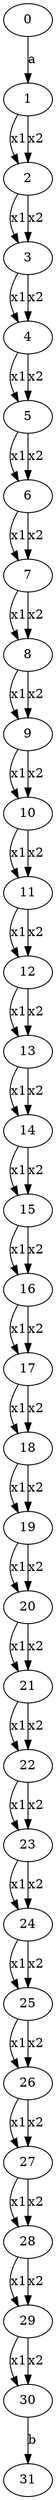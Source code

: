 digraph G {
0;1;2;3;4;5;6;7;8;9;10;11;12;13;14;15;16;17;18;19;20;21;22;23;24;25;26;27;28;29;30;31;
0 -> 1 [label="a"];
1 -> 2 [label="x1"];
1 -> 2 [label="x2"];
2 -> 3 [label="x1"];
2 -> 3 [label="x2"];
3 -> 4 [label="x1"];
3 -> 4 [label="x2"];
4 -> 5 [label="x1"];
4 -> 5 [label="x2"];
5 -> 6 [label="x1"];
5 -> 6 [label="x2"];
6 -> 7 [label="x1"];
6 -> 7 [label="x2"];
7 -> 8 [label="x1"];
7 -> 8 [label="x2"];
8 -> 9 [label="x1"];
8 -> 9 [label="x2"];
9 -> 10 [label="x1"];
9 -> 10 [label="x2"];
10 -> 11 [label="x1"];
10 -> 11 [label="x2"];
11 -> 12 [label="x1"];
11 -> 12 [label="x2"];
12 -> 13 [label="x1"];
12 -> 13 [label="x2"];
13 -> 14 [label="x1"];
13 -> 14 [label="x2"];
14 -> 15 [label="x1"];
14 -> 15 [label="x2"];
15 -> 16 [label="x1"];
15 -> 16 [label="x2"];
16 -> 17 [label="x1"];
16 -> 17 [label="x2"];
17 -> 18 [label="x1"];
17 -> 18 [label="x2"];
18 -> 19 [label="x1"];
18 -> 19 [label="x2"];
19 -> 20 [label="x1"];
19 -> 20 [label="x2"];
20 -> 21 [label="x1"];
20 -> 21 [label="x2"];
21 -> 22 [label="x1"];
21 -> 22 [label="x2"];
22 -> 23 [label="x1"];
22 -> 23 [label="x2"];
23 -> 24 [label="x1"];
23 -> 24 [label="x2"];
24 -> 25 [label="x1"];
24 -> 25 [label="x2"];
25 -> 26 [label="x1"];
25 -> 26 [label="x2"];
26 -> 27 [label="x1"];
26 -> 27 [label="x2"];
27 -> 28 [label="x1"];
27 -> 28 [label="x2"];
28 -> 29 [label="x1"];
28 -> 29 [label="x2"];
29 -> 30 [label="x1"];
29 -> 30 [label="x2"];
30 -> 31 [label="b"];
}